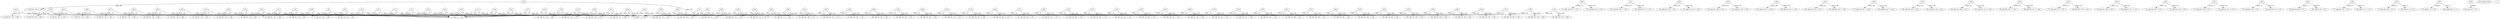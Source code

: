 digraph DependenceGraph{
1[label="1: loadI 0 => r97"];
2[label="2: loadI 1 => r38"];
3[label="3: add r97, r38 => r96"];
4[label="4: add r97, r38 => r95"];
5[label="5: add r97, r38 => r94"];
6[label="6: add r97, r38 => r93"];
7[label="7: add r97, r38 => r92"];
8[label="8: add r97, r38 => r91"];
9[label="9: add r97, r38 => r90"];
10[label="10: add r97, r38 => r89"];
11[label="11: add r97, r38 => r88"];
12[label="12: add r97, r38 => r87"];
13[label="13: add r97, r38 => r86"];
14[label="14: add r97, r38 => r85"];
15[label="15: add r97, r38 => r84"];
16[label="16: add r97, r38 => r83"];
17[label="17: add r97, r38 => r82"];
18[label="18: add r97, r38 => r81"];
19[label="19: add r97, r38 => r80"];
20[label="20: add r97, r38 => r79"];
21[label="21: add r97, r38 => r78"];
22[label="22: add r38, r96 => r77"];
23[label="23: add r38, r95 => r76"];
24[label="24: add r38, r94 => r75"];
25[label="25: add r38, r93 => r74"];
26[label="26: add r38, r92 => r73"];
27[label="27: add r38, r91 => r72"];
28[label="28: add r38, r90 => r71"];
29[label="29: add r38, r89 => r70"];
30[label="30: add r38, r88 => r69"];
31[label="31: add r38, r87 => r68"];
32[label="32: add r38, r86 => r67"];
33[label="33: add r38, r85 => r66"];
34[label="34: add r38, r84 => r65"];
35[label="35: add r38, r83 => r64"];
36[label="36: add r38, r82 => r63"];
37[label="37: add r38, r81 => r62"];
38[label="38: add r38, r80 => r61"];
39[label="39: add r38, r79 => r60"];
40[label="40: add r38, r78 => r59"];
41[label="41: add r38, r77 => r58"];
42[label="42: add r38, r76 => r57"];
43[label="43: add r38, r75 => r56"];
44[label="44: add r38, r74 => r55"];
45[label="45: add r38, r73 => r54"];
46[label="46: add r38, r72 => r53"];
47[label="47: add r38, r71 => r52"];
48[label="48: add r38, r70 => r51"];
49[label="49: add r38, r69 => r50"];
50[label="50: add r38, r68 => r49"];
51[label="51: add r38, r67 => r48"];
52[label="52: add r38, r66 => r47"];
53[label="53: add r38, r65 => r46"];
54[label="54: add r38, r64 => r45"];
55[label="55: add r38, r63 => r44"];
56[label="56: add r38, r62 => r43"];
57[label="57: add r38, r61 => r42"];
58[label="58: add r38, r60 => r41"];
59[label="59: add r38, r59 => r40"];
60[label="60: add r38, r58 => r39"];
61[label="61: add r38, r57 => r37"];
62[label="62: add r38, r56 => r35"];
63[label="63: add r38, r55 => r33"];
64[label="64: add r38, r54 => r31"];
65[label="65: add r38, r53 => r29"];
66[label="66: add r38, r52 => r27"];
67[label="67: add r38, r51 => r25"];
68[label="68: add r38, r50 => r23"];
69[label="69: add r38, r49 => r21"];
70[label="70: add r38, r48 => r19"];
71[label="71: add r38, r47 => r17"];
72[label="72: add r38, r46 => r15"];
73[label="73: add r38, r45 => r13"];
74[label="74: add r38, r44 => r11"];
75[label="75: add r38, r43 => r9"];
76[label="76: add r38, r42 => r7"];
77[label="77: add r38, r41 => r5"];
78[label="78: add r38, r40 => r3"];
79[label="79: add r38, r39 => r36"];
80[label="80: add r36, r37 => r34"];
81[label="81: add r34, r35 => r32"];
82[label="82: add r32, r33 => r30"];
83[label="83: add r30, r31 => r28"];
84[label="84: add r28, r29 => r26"];
85[label="85: add r26, r27 => r24"];
86[label="86: add r24, r25 => r22"];
87[label="87: add r22, r23 => r20"];
88[label="88: add r20, r21 => r18"];
89[label="89: add r18, r19 => r16"];
90[label="90: add r16, r17 => r14"];
91[label="91: add r14, r15 => r12"];
92[label="92: add r12, r13 => r10"];
93[label="93: add r10, r11 => r8"];
94[label="94: add r8, r9 => r6"];
95[label="95: add r6, r7 => r4"];
96[label="96: add r4, r5 => r2"];
97[label="97: add r2, r3 => r0"];
98[label="98: loadI 1024 => r1"];
99[label="99: store r0 => r1"];
100[label="100: output r1024"];
3 -> 1[label="Data, r97"];n3 -> 2[label="Data, r38"];n4 -> 1[label="Data, r97"];n4 -> 2[label="Data, r38"];n5 -> 1[label="Data, r97"];n5 -> 2[label="Data, r38"];n6 -> 1[label="Data, r97"];n6 -> 2[label="Data, r38"];n7 -> 1[label="Data, r97"];n7 -> 2[label="Data, r38"];n8 -> 1[label="Data, r97"];n8 -> 2[label="Data, r38"];n9 -> 1[label="Data, r97"];n9 -> 2[label="Data, r38"];n10 -> 1[label="Data, r97"];n10 -> 2[label="Data, r38"];n11 -> 1[label="Data, r97"];n11 -> 2[label="Data, r38"];n12 -> 1[label="Data, r97"];n12 -> 2[label="Data, r38"];n13 -> 1[label="Data, r97"];n13 -> 2[label="Data, r38"];n14 -> 1[label="Data, r97"];n14 -> 2[label="Data, r38"];n15 -> 1[label="Data, r97"];n15 -> 2[label="Data, r38"];n16 -> 1[label="Data, r97"];n16 -> 2[label="Data, r38"];n17 -> 1[label="Data, r97"];n17 -> 2[label="Data, r38"];n18 -> 1[label="Data, r97"];n18 -> 2[label="Data, r38"];n19 -> 1[label="Data, r97"];n19 -> 2[label="Data, r38"];n20 -> 1[label="Data, r97"];n20 -> 2[label="Data, r38"];n21 -> 1[label="Data, r97"];n21 -> 2[label="Data, r38"];n22 -> 2[label="Data, r38"];n22 -> 3[label="Data, r96"];n23 -> 2[label="Data, r38"];n23 -> 4[label="Data, r95"];n24 -> 2[label="Data, r38"];n24 -> 5[label="Data, r94"];n25 -> 2[label="Data, r38"];n25 -> 6[label="Data, r93"];n26 -> 2[label="Data, r38"];n26 -> 7[label="Data, r92"];n27 -> 2[label="Data, r38"];n27 -> 8[label="Data, r91"];n28 -> 2[label="Data, r38"];n28 -> 9[label="Data, r90"];n29 -> 2[label="Data, r38"];n29 -> 10[label="Data, r89"];n30 -> 2[label="Data, r38"];n30 -> 11[label="Data, r88"];n31 -> 2[label="Data, r38"];n31 -> 12[label="Data, r87"];n32 -> 2[label="Data, r38"];n32 -> 13[label="Data, r86"];n33 -> 2[label="Data, r38"];n33 -> 14[label="Data, r85"];n34 -> 2[label="Data, r38"];n34 -> 15[label="Data, r84"];n35 -> 2[label="Data, r38"];n35 -> 16[label="Data, r83"];n36 -> 2[label="Data, r38"];n36 -> 17[label="Data, r82"];n37 -> 2[label="Data, r38"];n37 -> 18[label="Data, r81"];n38 -> 2[label="Data, r38"];n38 -> 19[label="Data, r80"];n39 -> 2[label="Data, r38"];n39 -> 20[label="Data, r79"];n40 -> 2[label="Data, r38"];n40 -> 21[label="Data, r78"];n41 -> 2[label="Data, r38"];n41 -> 22[label="Data, r77"];n42 -> 2[label="Data, r38"];n42 -> 23[label="Data, r76"];n43 -> 2[label="Data, r38"];n43 -> 24[label="Data, r75"];n44 -> 2[label="Data, r38"];n44 -> 25[label="Data, r74"];n45 -> 2[label="Data, r38"];n45 -> 26[label="Data, r73"];n46 -> 2[label="Data, r38"];n46 -> 27[label="Data, r72"];n47 -> 2[label="Data, r38"];n47 -> 28[label="Data, r71"];n48 -> 2[label="Data, r38"];n48 -> 29[label="Data, r70"];n49 -> 2[label="Data, r38"];n49 -> 30[label="Data, r69"];n50 -> 2[label="Data, r38"];n50 -> 31[label="Data, r68"];n51 -> 2[label="Data, r38"];n51 -> 32[label="Data, r67"];n52 -> 2[label="Data, r38"];n52 -> 33[label="Data, r66"];n53 -> 2[label="Data, r38"];n53 -> 34[label="Data, r65"];n54 -> 2[label="Data, r38"];n54 -> 35[label="Data, r64"];n55 -> 2[label="Data, r38"];n55 -> 36[label="Data, r63"];n56 -> 2[label="Data, r38"];n56 -> 37[label="Data, r62"];n57 -> 2[label="Data, r38"];n57 -> 38[label="Data, r61"];n58 -> 2[label="Data, r38"];n58 -> 39[label="Data, r60"];n59 -> 2[label="Data, r38"];n59 -> 40[label="Data, r59"];n60 -> 2[label="Data, r38"];n60 -> 41[label="Data, r58"];n61 -> 2[label="Data, r38"];n61 -> 42[label="Data, r57"];n62 -> 2[label="Data, r38"];n62 -> 43[label="Data, r56"];n63 -> 2[label="Data, r38"];n63 -> 44[label="Data, r55"];n64 -> 2[label="Data, r38"];n64 -> 45[label="Data, r54"];n65 -> 2[label="Data, r38"];n65 -> 46[label="Data, r53"];n66 -> 2[label="Data, r38"];n66 -> 47[label="Data, r52"];n67 -> 2[label="Data, r38"];n67 -> 48[label="Data, r51"];n68 -> 2[label="Data, r38"];n68 -> 49[label="Data, r50"];n69 -> 2[label="Data, r38"];n69 -> 50[label="Data, r49"];n70 -> 2[label="Data, r38"];n70 -> 51[label="Data, r48"];n71 -> 2[label="Data, r38"];n71 -> 52[label="Data, r47"];n72 -> 2[label="Data, r38"];n72 -> 53[label="Data, r46"];n73 -> 2[label="Data, r38"];n73 -> 54[label="Data, r45"];n74 -> 2[label="Data, r38"];n74 -> 55[label="Data, r44"];n75 -> 2[label="Data, r38"];n75 -> 56[label="Data, r43"];n76 -> 2[label="Data, r38"];n76 -> 57[label="Data, r42"];n77 -> 2[label="Data, r38"];n77 -> 58[label="Data, r41"];n78 -> 2[label="Data, r38"];n78 -> 59[label="Data, r40"];n79 -> 2[label="Data, r38"];n79 -> 60[label="Data, r39"];n80 -> 79[label="Data, r36"];n80 -> 61[label="Data, r37"];n81 -> 80[label="Data, r34"];n81 -> 62[label="Data, r35"];n82 -> 81[label="Data, r32"];n82 -> 63[label="Data, r33"];n83 -> 82[label="Data, r30"];n83 -> 64[label="Data, r31"];n84 -> 83[label="Data, r28"];n84 -> 65[label="Data, r29"];n85 -> 84[label="Data, r26"];n85 -> 66[label="Data, r27"];n86 -> 85[label="Data, r24"];n86 -> 67[label="Data, r25"];n87 -> 86[label="Data, r22"];n87 -> 68[label="Data, r23"];n88 -> 87[label="Data, r20"];n88 -> 69[label="Data, r21"];n89 -> 88[label="Data, r18"];n89 -> 70[label="Data, r19"];n90 -> 89[label="Data, r16"];n90 -> 71[label="Data, r17"];n91 -> 90[label="Data, r14"];n91 -> 72[label="Data, r15"];n92 -> 91[label="Data, r12"];n92 -> 73[label="Data, r13"];n93 -> 92[label="Data, r10"];n93 -> 74[label="Data, r11"];n94 -> 93[label="Data, r8"];n94 -> 75[label="Data, r9"];n95 -> 94[label="Data, r6"];n95 -> 76[label="Data, r7"];n96 -> 95[label="Data, r4"];n96 -> 77[label="Data, r5"];n97 -> 96[label="Data, r2"];n97 -> 78[label="Data, r3"];n99 -> 97[label="Data, r0"];n99 -> 98[label="Data, r1"];n100 -> 99[label="Conflict"];n}